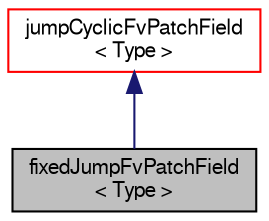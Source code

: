digraph "fixedJumpFvPatchField&lt; Type &gt;"
{
  bgcolor="transparent";
  edge [fontname="FreeSans",fontsize="10",labelfontname="FreeSans",labelfontsize="10"];
  node [fontname="FreeSans",fontsize="10",shape=record];
  Node21 [label="fixedJumpFvPatchField\l\< Type \>",height=0.2,width=0.4,color="black", fillcolor="grey75", style="filled", fontcolor="black"];
  Node22 -> Node21 [dir="back",color="midnightblue",fontsize="10",style="solid",fontname="FreeSans"];
  Node22 [label="jumpCyclicFvPatchField\l\< Type \>",height=0.2,width=0.4,color="red",URL="$a22026.html",tooltip="This boundary condition provides a base class for coupled-cyclic conditions with a specified &#39;jump&#39; (..."];
}
